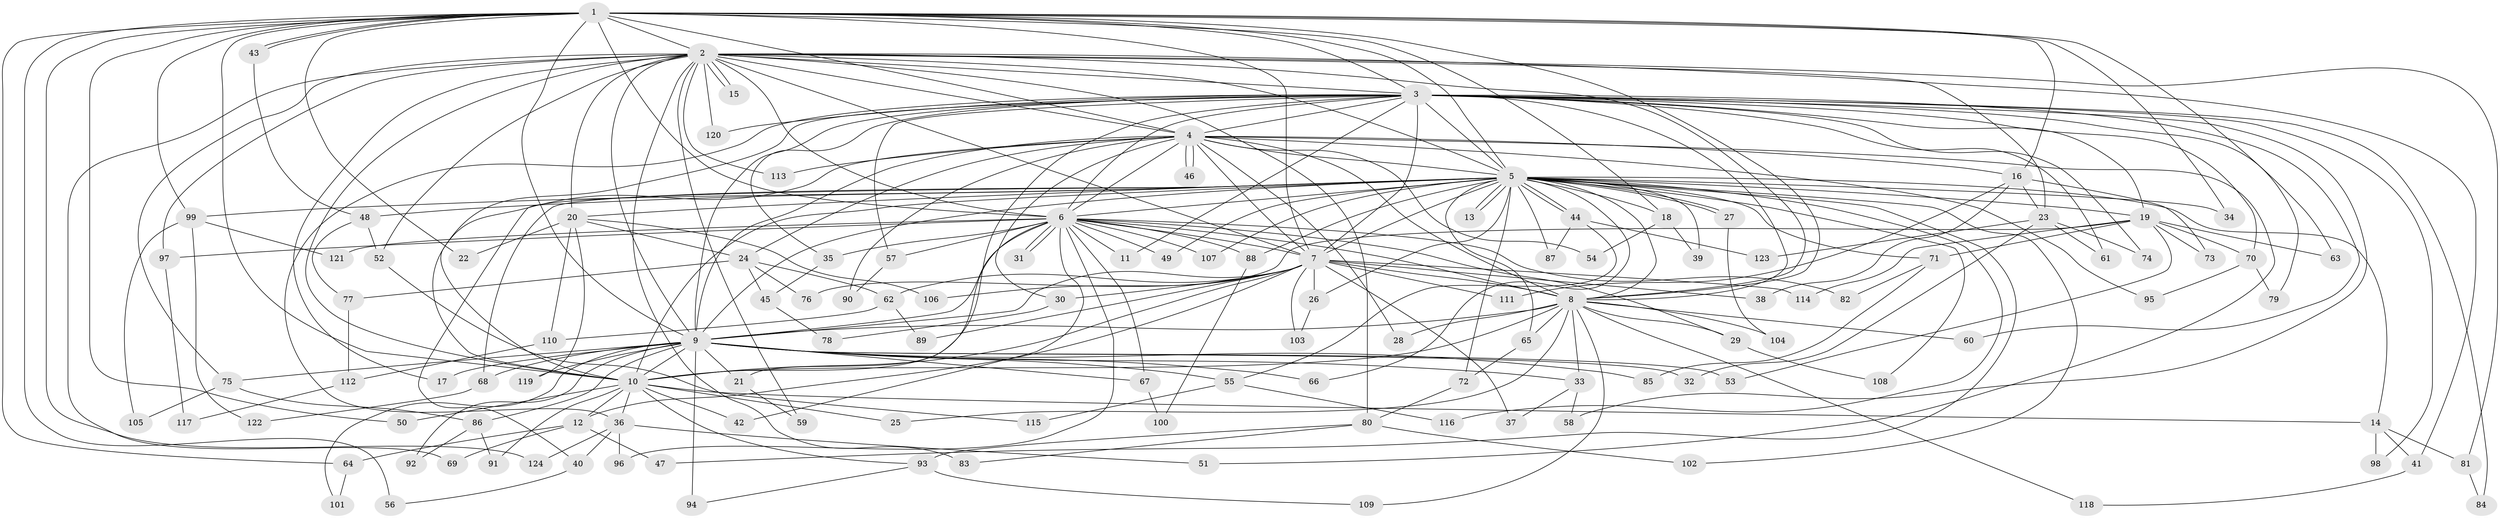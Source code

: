 // Generated by graph-tools (version 1.1) at 2025/13/03/09/25 04:13:45]
// undirected, 124 vertices, 273 edges
graph export_dot {
graph [start="1"]
  node [color=gray90,style=filled];
  1;
  2;
  3;
  4;
  5;
  6;
  7;
  8;
  9;
  10;
  11;
  12;
  13;
  14;
  15;
  16;
  17;
  18;
  19;
  20;
  21;
  22;
  23;
  24;
  25;
  26;
  27;
  28;
  29;
  30;
  31;
  32;
  33;
  34;
  35;
  36;
  37;
  38;
  39;
  40;
  41;
  42;
  43;
  44;
  45;
  46;
  47;
  48;
  49;
  50;
  51;
  52;
  53;
  54;
  55;
  56;
  57;
  58;
  59;
  60;
  61;
  62;
  63;
  64;
  65;
  66;
  67;
  68;
  69;
  70;
  71;
  72;
  73;
  74;
  75;
  76;
  77;
  78;
  79;
  80;
  81;
  82;
  83;
  84;
  85;
  86;
  87;
  88;
  89;
  90;
  91;
  92;
  93;
  94;
  95;
  96;
  97;
  98;
  99;
  100;
  101;
  102;
  103;
  104;
  105;
  106;
  107;
  108;
  109;
  110;
  111;
  112;
  113;
  114;
  115;
  116;
  117;
  118;
  119;
  120;
  121;
  122;
  123;
  124;
  1 -- 2;
  1 -- 3;
  1 -- 4;
  1 -- 5;
  1 -- 6;
  1 -- 7;
  1 -- 8;
  1 -- 9;
  1 -- 10;
  1 -- 16;
  1 -- 18;
  1 -- 22;
  1 -- 34;
  1 -- 43;
  1 -- 43;
  1 -- 50;
  1 -- 56;
  1 -- 63;
  1 -- 64;
  1 -- 99;
  1 -- 124;
  2 -- 3;
  2 -- 4;
  2 -- 5;
  2 -- 6;
  2 -- 7;
  2 -- 8;
  2 -- 9;
  2 -- 10;
  2 -- 15;
  2 -- 15;
  2 -- 17;
  2 -- 20;
  2 -- 23;
  2 -- 41;
  2 -- 52;
  2 -- 59;
  2 -- 69;
  2 -- 75;
  2 -- 80;
  2 -- 81;
  2 -- 83;
  2 -- 97;
  2 -- 113;
  2 -- 120;
  3 -- 4;
  3 -- 5;
  3 -- 6;
  3 -- 7;
  3 -- 8;
  3 -- 9;
  3 -- 10;
  3 -- 11;
  3 -- 19;
  3 -- 21;
  3 -- 35;
  3 -- 36;
  3 -- 57;
  3 -- 58;
  3 -- 60;
  3 -- 61;
  3 -- 70;
  3 -- 74;
  3 -- 79;
  3 -- 84;
  3 -- 98;
  3 -- 120;
  4 -- 5;
  4 -- 6;
  4 -- 7;
  4 -- 8;
  4 -- 9;
  4 -- 10;
  4 -- 16;
  4 -- 24;
  4 -- 28;
  4 -- 30;
  4 -- 46;
  4 -- 46;
  4 -- 51;
  4 -- 54;
  4 -- 90;
  4 -- 95;
  4 -- 113;
  5 -- 6;
  5 -- 7;
  5 -- 8;
  5 -- 9;
  5 -- 10;
  5 -- 13;
  5 -- 13;
  5 -- 14;
  5 -- 18;
  5 -- 19;
  5 -- 20;
  5 -- 26;
  5 -- 27;
  5 -- 27;
  5 -- 34;
  5 -- 39;
  5 -- 40;
  5 -- 44;
  5 -- 44;
  5 -- 47;
  5 -- 48;
  5 -- 49;
  5 -- 65;
  5 -- 66;
  5 -- 68;
  5 -- 71;
  5 -- 72;
  5 -- 87;
  5 -- 88;
  5 -- 99;
  5 -- 102;
  5 -- 107;
  5 -- 108;
  5 -- 116;
  6 -- 7;
  6 -- 8;
  6 -- 9;
  6 -- 10;
  6 -- 11;
  6 -- 29;
  6 -- 31;
  6 -- 31;
  6 -- 35;
  6 -- 42;
  6 -- 49;
  6 -- 57;
  6 -- 67;
  6 -- 82;
  6 -- 88;
  6 -- 96;
  6 -- 97;
  6 -- 107;
  6 -- 121;
  7 -- 8;
  7 -- 9;
  7 -- 10;
  7 -- 12;
  7 -- 26;
  7 -- 30;
  7 -- 37;
  7 -- 38;
  7 -- 62;
  7 -- 89;
  7 -- 103;
  7 -- 106;
  7 -- 111;
  7 -- 114;
  8 -- 9;
  8 -- 10;
  8 -- 25;
  8 -- 28;
  8 -- 29;
  8 -- 33;
  8 -- 60;
  8 -- 65;
  8 -- 104;
  8 -- 109;
  8 -- 118;
  9 -- 10;
  9 -- 17;
  9 -- 21;
  9 -- 32;
  9 -- 33;
  9 -- 53;
  9 -- 55;
  9 -- 66;
  9 -- 67;
  9 -- 68;
  9 -- 75;
  9 -- 85;
  9 -- 86;
  9 -- 92;
  9 -- 94;
  9 -- 101;
  9 -- 119;
  10 -- 12;
  10 -- 14;
  10 -- 25;
  10 -- 36;
  10 -- 42;
  10 -- 50;
  10 -- 91;
  10 -- 93;
  12 -- 47;
  12 -- 64;
  12 -- 69;
  14 -- 41;
  14 -- 81;
  14 -- 98;
  16 -- 23;
  16 -- 38;
  16 -- 73;
  16 -- 111;
  18 -- 39;
  18 -- 54;
  19 -- 53;
  19 -- 63;
  19 -- 70;
  19 -- 71;
  19 -- 73;
  19 -- 76;
  19 -- 114;
  20 -- 22;
  20 -- 24;
  20 -- 106;
  20 -- 110;
  20 -- 119;
  21 -- 59;
  23 -- 32;
  23 -- 61;
  23 -- 74;
  23 -- 123;
  24 -- 45;
  24 -- 62;
  24 -- 76;
  24 -- 77;
  26 -- 103;
  27 -- 104;
  29 -- 108;
  30 -- 78;
  33 -- 37;
  33 -- 58;
  35 -- 45;
  36 -- 40;
  36 -- 51;
  36 -- 96;
  36 -- 124;
  40 -- 56;
  41 -- 118;
  43 -- 48;
  44 -- 55;
  44 -- 87;
  44 -- 123;
  45 -- 78;
  48 -- 52;
  48 -- 77;
  52 -- 115;
  55 -- 115;
  55 -- 116;
  57 -- 90;
  62 -- 89;
  62 -- 110;
  64 -- 101;
  65 -- 72;
  67 -- 100;
  68 -- 122;
  70 -- 79;
  70 -- 95;
  71 -- 82;
  71 -- 85;
  72 -- 80;
  75 -- 86;
  75 -- 105;
  77 -- 112;
  80 -- 83;
  80 -- 93;
  80 -- 102;
  81 -- 84;
  86 -- 91;
  86 -- 92;
  88 -- 100;
  93 -- 94;
  93 -- 109;
  97 -- 117;
  99 -- 105;
  99 -- 121;
  99 -- 122;
  110 -- 112;
  112 -- 117;
}
